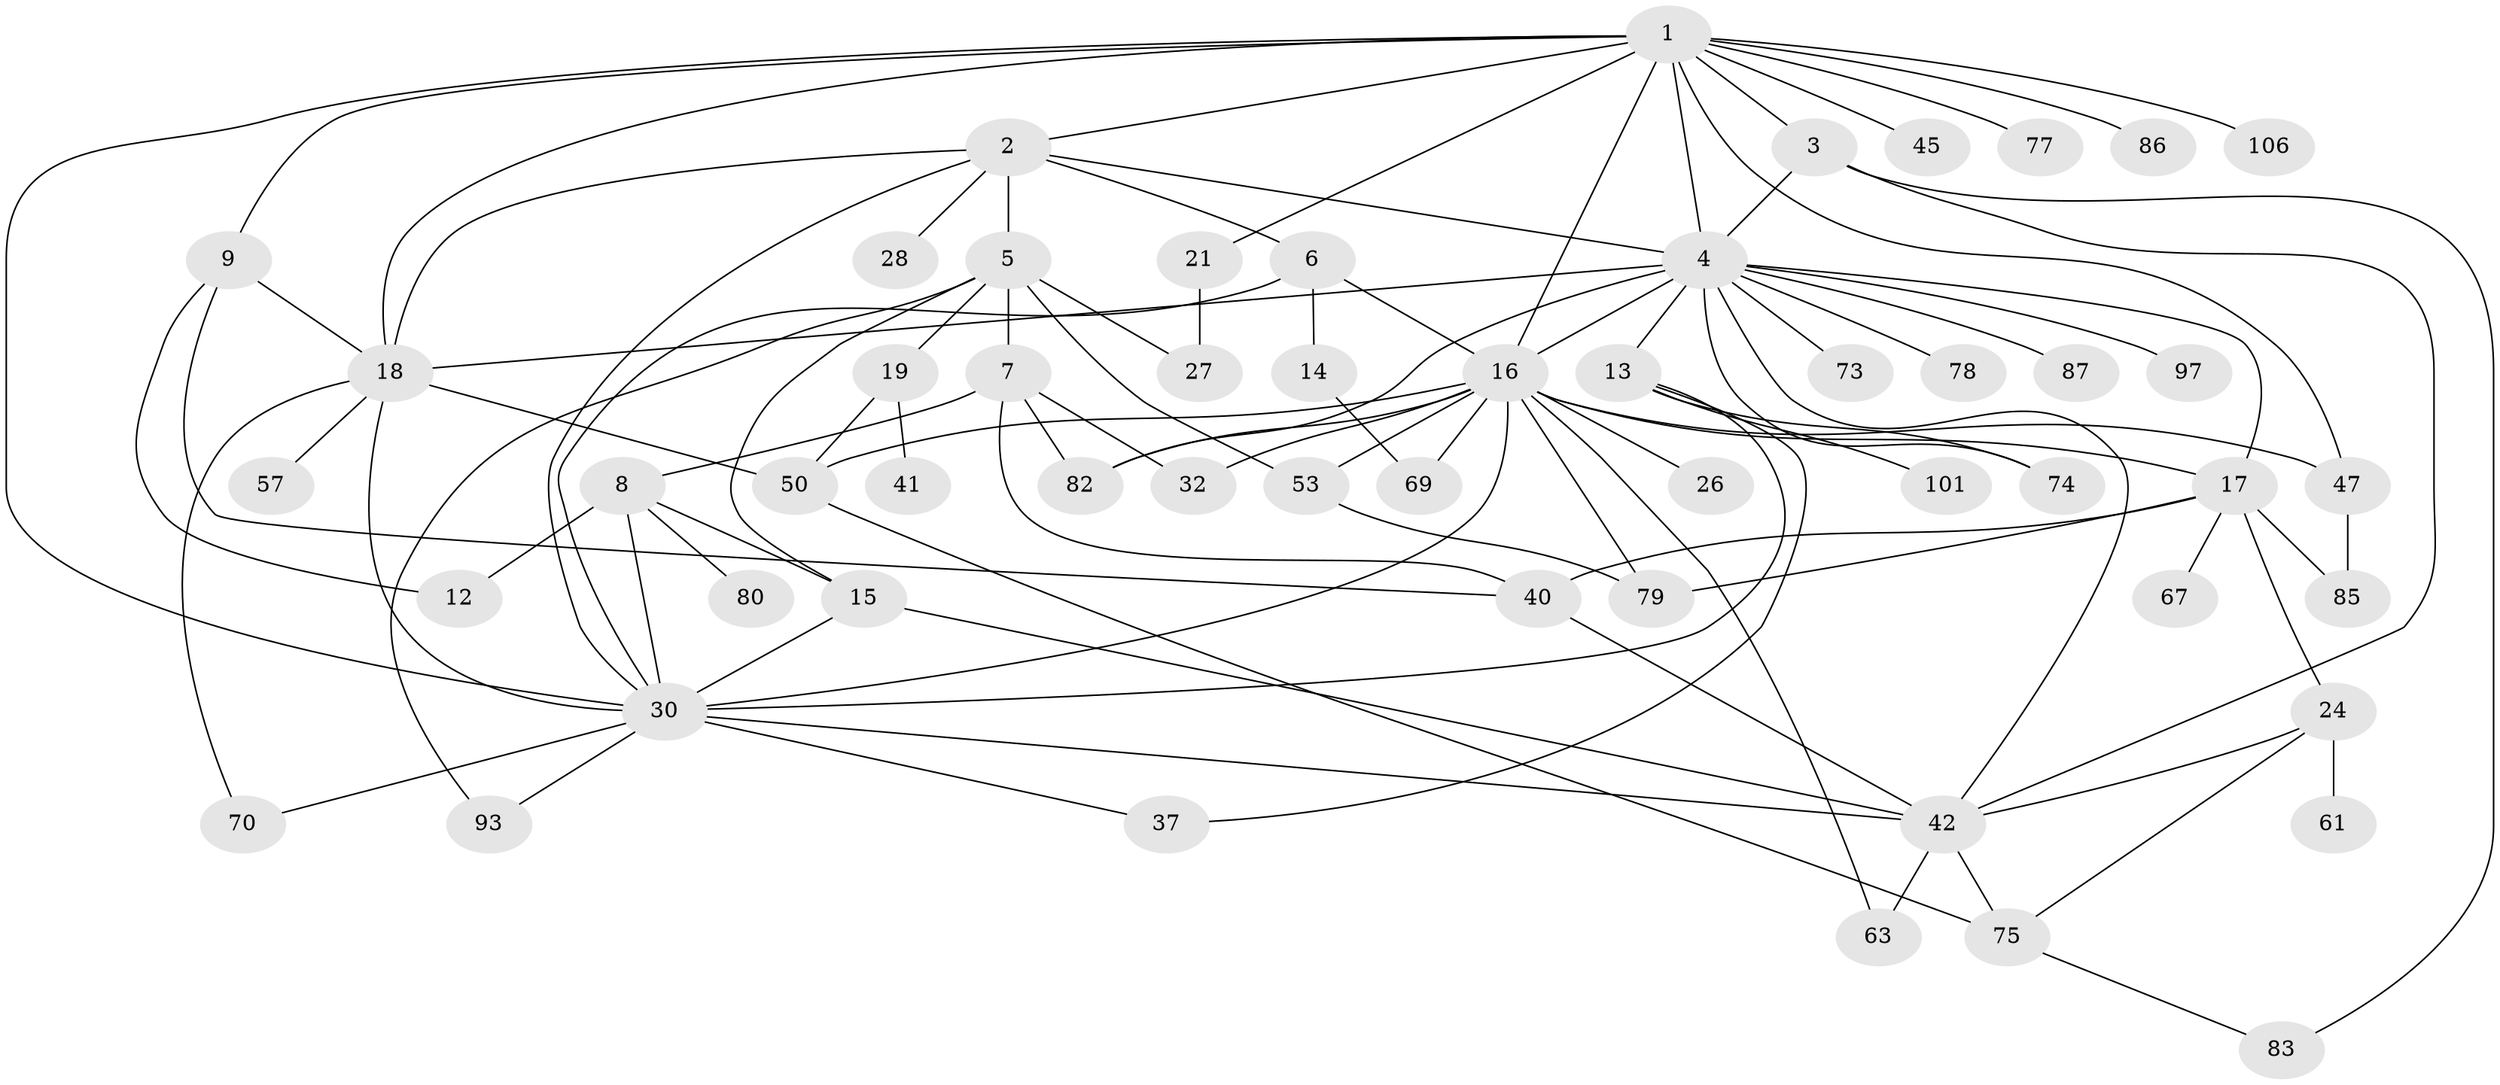 // original degree distribution, {10: 0.009259259259259259, 7: 0.027777777777777776, 4: 0.1388888888888889, 9: 0.009259259259259259, 6: 0.05555555555555555, 3: 0.14814814814814814, 5: 0.07407407407407407, 2: 0.25, 1: 0.2777777777777778, 8: 0.009259259259259259}
// Generated by graph-tools (version 1.1) at 2025/13/03/09/25 04:13:37]
// undirected, 54 vertices, 97 edges
graph export_dot {
graph [start="1"]
  node [color=gray90,style=filled];
  1 [super="+35"];
  2;
  3;
  4 [super="+44+10+39+89"];
  5;
  6;
  7;
  8 [super="+51+60+22"];
  9 [super="+11"];
  12;
  13 [super="+65"];
  14;
  15;
  16 [super="+23+25+62"];
  17 [super="+33+20+34"];
  18 [super="+43+46+56"];
  19;
  21 [super="+29"];
  24;
  26;
  27;
  28;
  30 [super="+49+36"];
  32;
  37;
  40 [super="+98+91"];
  41;
  42 [super="+59+64"];
  45;
  47 [super="+90"];
  50;
  53 [super="+71"];
  57;
  61;
  63 [super="+76+102"];
  67;
  69;
  70;
  73;
  74;
  75;
  77;
  78;
  79;
  80;
  82 [super="+95"];
  83 [super="+103"];
  85;
  86;
  87;
  93;
  97;
  101;
  106;
  1 -- 2;
  1 -- 3;
  1 -- 9;
  1 -- 16;
  1 -- 21;
  1 -- 30;
  1 -- 106;
  1 -- 18;
  1 -- 45;
  1 -- 86;
  1 -- 77;
  1 -- 47;
  1 -- 4;
  2 -- 4;
  2 -- 5;
  2 -- 6;
  2 -- 28;
  2 -- 18;
  2 -- 30;
  3 -- 42;
  3 -- 83;
  3 -- 4;
  4 -- 13 [weight=2];
  4 -- 16;
  4 -- 18 [weight=2];
  4 -- 82;
  4 -- 74;
  4 -- 17 [weight=2];
  4 -- 73;
  4 -- 42;
  4 -- 78;
  4 -- 87;
  4 -- 97;
  5 -- 7;
  5 -- 15;
  5 -- 19;
  5 -- 27;
  5 -- 93;
  5 -- 53;
  6 -- 14;
  6 -- 16;
  6 -- 30;
  7 -- 8 [weight=2];
  7 -- 40;
  7 -- 32;
  7 -- 82;
  8 -- 80;
  8 -- 30;
  8 -- 12;
  8 -- 15;
  9 -- 40;
  9 -- 18;
  9 -- 12;
  13 -- 37;
  13 -- 101;
  13 -- 74;
  13 -- 30;
  14 -- 69;
  15 -- 42;
  15 -- 30;
  16 -- 82;
  16 -- 69;
  16 -- 26;
  16 -- 32;
  16 -- 50;
  16 -- 53;
  16 -- 30;
  16 -- 63;
  16 -- 17;
  16 -- 79;
  16 -- 47;
  17 -- 24;
  17 -- 67;
  17 -- 79;
  17 -- 85;
  17 -- 40;
  18 -- 50;
  18 -- 70;
  18 -- 57;
  18 -- 30;
  19 -- 41;
  19 -- 50;
  21 -- 27;
  24 -- 61;
  24 -- 75;
  24 -- 42;
  30 -- 37;
  30 -- 70;
  30 -- 42 [weight=2];
  30 -- 93;
  40 -- 42;
  42 -- 63;
  42 -- 75;
  47 -- 85;
  50 -- 75;
  53 -- 79;
  75 -- 83;
}
